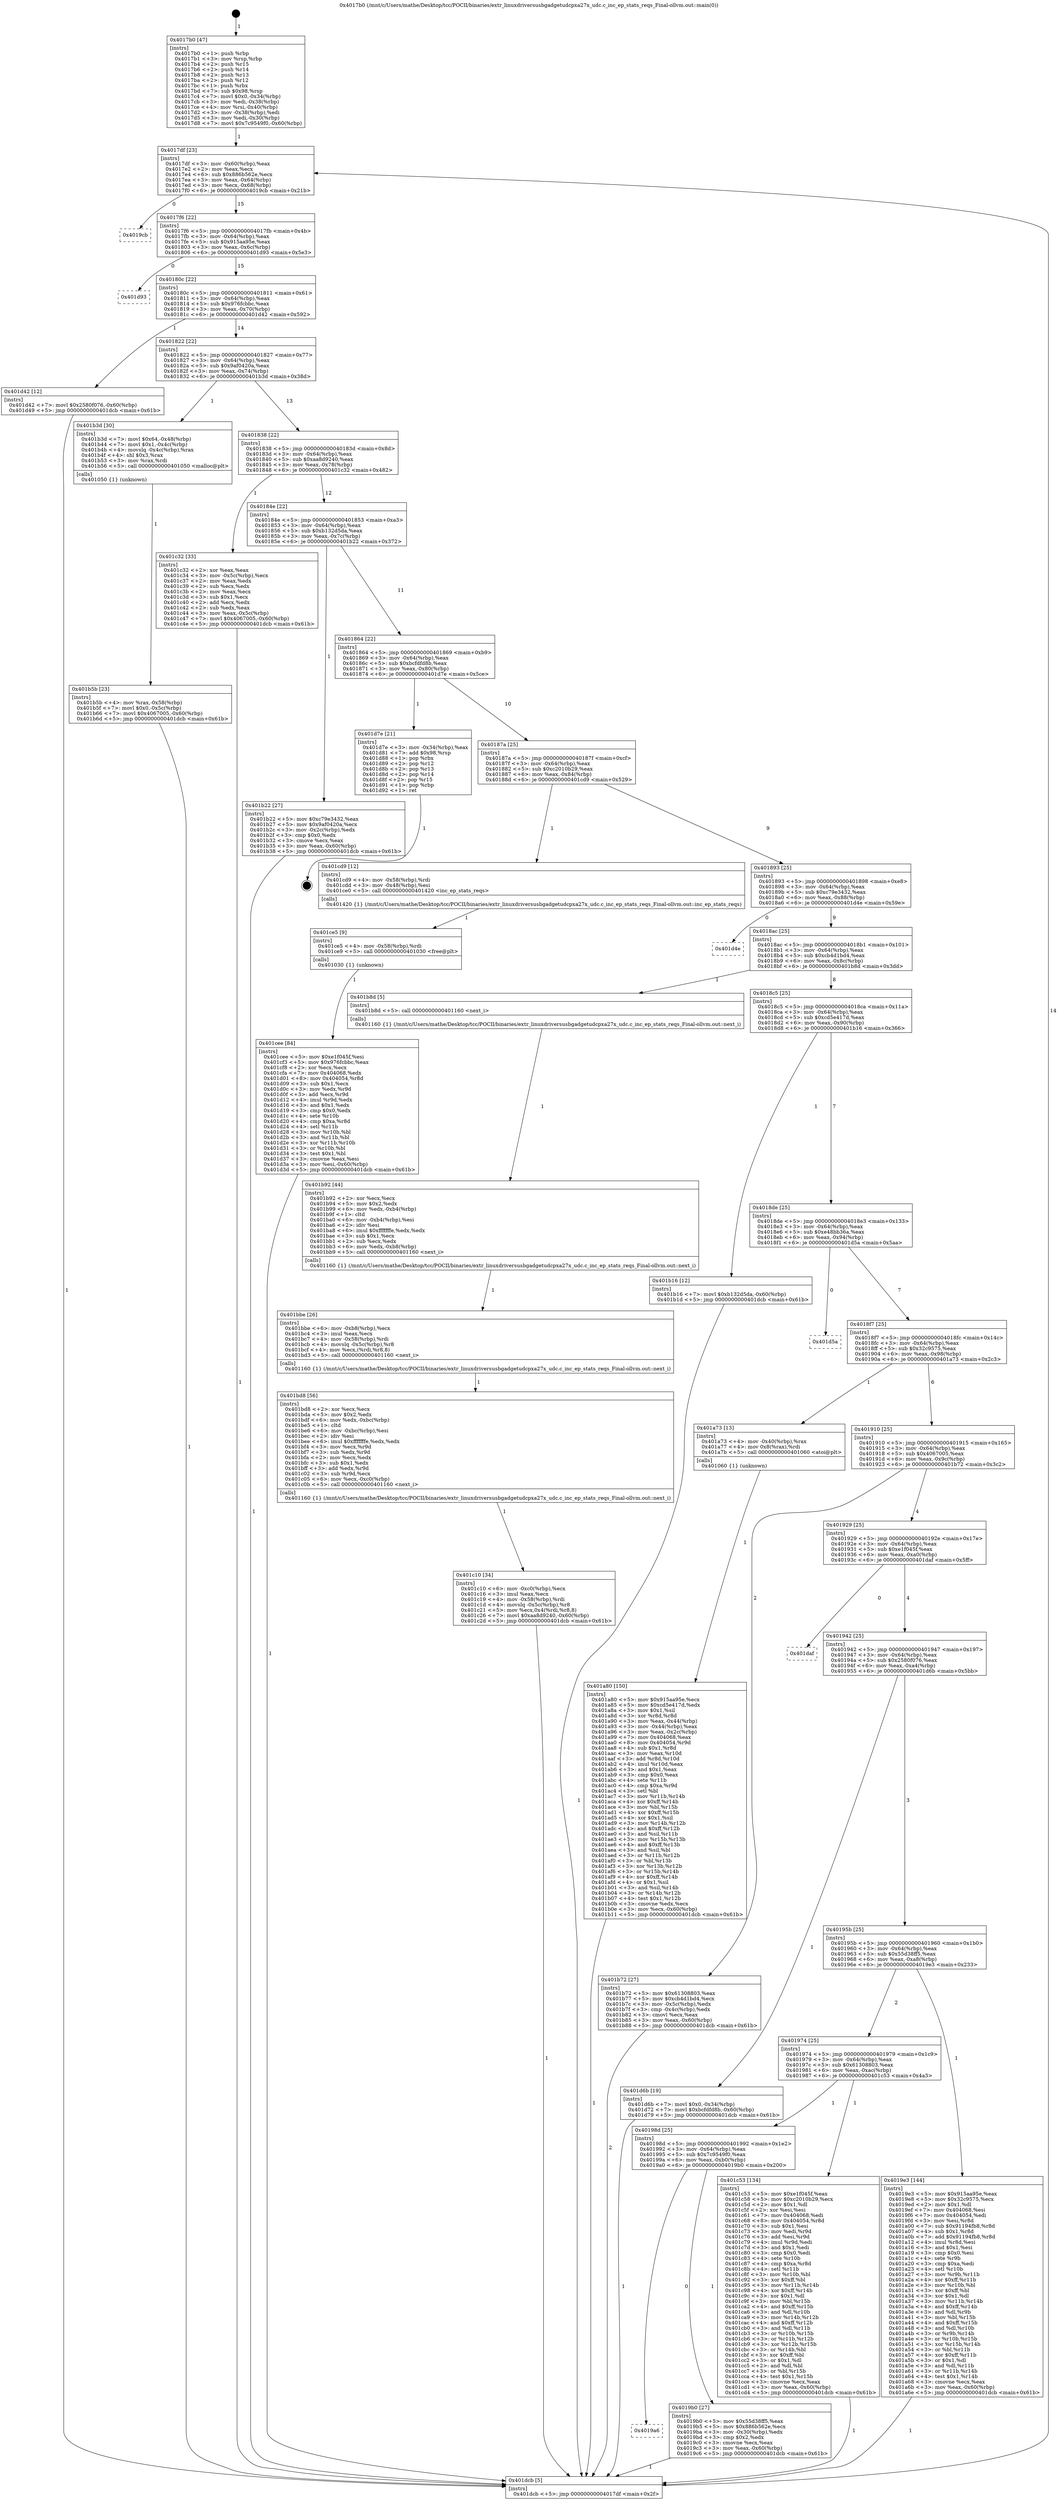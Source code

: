 digraph "0x4017b0" {
  label = "0x4017b0 (/mnt/c/Users/mathe/Desktop/tcc/POCII/binaries/extr_linuxdriversusbgadgetudcpxa27x_udc.c_inc_ep_stats_reqs_Final-ollvm.out::main(0))"
  labelloc = "t"
  node[shape=record]

  Entry [label="",width=0.3,height=0.3,shape=circle,fillcolor=black,style=filled]
  "0x4017df" [label="{
     0x4017df [23]\l
     | [instrs]\l
     &nbsp;&nbsp;0x4017df \<+3\>: mov -0x60(%rbp),%eax\l
     &nbsp;&nbsp;0x4017e2 \<+2\>: mov %eax,%ecx\l
     &nbsp;&nbsp;0x4017e4 \<+6\>: sub $0x886b562e,%ecx\l
     &nbsp;&nbsp;0x4017ea \<+3\>: mov %eax,-0x64(%rbp)\l
     &nbsp;&nbsp;0x4017ed \<+3\>: mov %ecx,-0x68(%rbp)\l
     &nbsp;&nbsp;0x4017f0 \<+6\>: je 00000000004019cb \<main+0x21b\>\l
  }"]
  "0x4019cb" [label="{
     0x4019cb\l
  }", style=dashed]
  "0x4017f6" [label="{
     0x4017f6 [22]\l
     | [instrs]\l
     &nbsp;&nbsp;0x4017f6 \<+5\>: jmp 00000000004017fb \<main+0x4b\>\l
     &nbsp;&nbsp;0x4017fb \<+3\>: mov -0x64(%rbp),%eax\l
     &nbsp;&nbsp;0x4017fe \<+5\>: sub $0x915aa95e,%eax\l
     &nbsp;&nbsp;0x401803 \<+3\>: mov %eax,-0x6c(%rbp)\l
     &nbsp;&nbsp;0x401806 \<+6\>: je 0000000000401d93 \<main+0x5e3\>\l
  }"]
  Exit [label="",width=0.3,height=0.3,shape=circle,fillcolor=black,style=filled,peripheries=2]
  "0x401d93" [label="{
     0x401d93\l
  }", style=dashed]
  "0x40180c" [label="{
     0x40180c [22]\l
     | [instrs]\l
     &nbsp;&nbsp;0x40180c \<+5\>: jmp 0000000000401811 \<main+0x61\>\l
     &nbsp;&nbsp;0x401811 \<+3\>: mov -0x64(%rbp),%eax\l
     &nbsp;&nbsp;0x401814 \<+5\>: sub $0x976fcbbc,%eax\l
     &nbsp;&nbsp;0x401819 \<+3\>: mov %eax,-0x70(%rbp)\l
     &nbsp;&nbsp;0x40181c \<+6\>: je 0000000000401d42 \<main+0x592\>\l
  }"]
  "0x401cee" [label="{
     0x401cee [84]\l
     | [instrs]\l
     &nbsp;&nbsp;0x401cee \<+5\>: mov $0xe1f045f,%esi\l
     &nbsp;&nbsp;0x401cf3 \<+5\>: mov $0x976fcbbc,%eax\l
     &nbsp;&nbsp;0x401cf8 \<+2\>: xor %ecx,%ecx\l
     &nbsp;&nbsp;0x401cfa \<+7\>: mov 0x404068,%edx\l
     &nbsp;&nbsp;0x401d01 \<+8\>: mov 0x404054,%r8d\l
     &nbsp;&nbsp;0x401d09 \<+3\>: sub $0x1,%ecx\l
     &nbsp;&nbsp;0x401d0c \<+3\>: mov %edx,%r9d\l
     &nbsp;&nbsp;0x401d0f \<+3\>: add %ecx,%r9d\l
     &nbsp;&nbsp;0x401d12 \<+4\>: imul %r9d,%edx\l
     &nbsp;&nbsp;0x401d16 \<+3\>: and $0x1,%edx\l
     &nbsp;&nbsp;0x401d19 \<+3\>: cmp $0x0,%edx\l
     &nbsp;&nbsp;0x401d1c \<+4\>: sete %r10b\l
     &nbsp;&nbsp;0x401d20 \<+4\>: cmp $0xa,%r8d\l
     &nbsp;&nbsp;0x401d24 \<+4\>: setl %r11b\l
     &nbsp;&nbsp;0x401d28 \<+3\>: mov %r10b,%bl\l
     &nbsp;&nbsp;0x401d2b \<+3\>: and %r11b,%bl\l
     &nbsp;&nbsp;0x401d2e \<+3\>: xor %r11b,%r10b\l
     &nbsp;&nbsp;0x401d31 \<+3\>: or %r10b,%bl\l
     &nbsp;&nbsp;0x401d34 \<+3\>: test $0x1,%bl\l
     &nbsp;&nbsp;0x401d37 \<+3\>: cmovne %eax,%esi\l
     &nbsp;&nbsp;0x401d3a \<+3\>: mov %esi,-0x60(%rbp)\l
     &nbsp;&nbsp;0x401d3d \<+5\>: jmp 0000000000401dcb \<main+0x61b\>\l
  }"]
  "0x401d42" [label="{
     0x401d42 [12]\l
     | [instrs]\l
     &nbsp;&nbsp;0x401d42 \<+7\>: movl $0x2580f076,-0x60(%rbp)\l
     &nbsp;&nbsp;0x401d49 \<+5\>: jmp 0000000000401dcb \<main+0x61b\>\l
  }"]
  "0x401822" [label="{
     0x401822 [22]\l
     | [instrs]\l
     &nbsp;&nbsp;0x401822 \<+5\>: jmp 0000000000401827 \<main+0x77\>\l
     &nbsp;&nbsp;0x401827 \<+3\>: mov -0x64(%rbp),%eax\l
     &nbsp;&nbsp;0x40182a \<+5\>: sub $0x9af0420a,%eax\l
     &nbsp;&nbsp;0x40182f \<+3\>: mov %eax,-0x74(%rbp)\l
     &nbsp;&nbsp;0x401832 \<+6\>: je 0000000000401b3d \<main+0x38d\>\l
  }"]
  "0x401ce5" [label="{
     0x401ce5 [9]\l
     | [instrs]\l
     &nbsp;&nbsp;0x401ce5 \<+4\>: mov -0x58(%rbp),%rdi\l
     &nbsp;&nbsp;0x401ce9 \<+5\>: call 0000000000401030 \<free@plt\>\l
     | [calls]\l
     &nbsp;&nbsp;0x401030 \{1\} (unknown)\l
  }"]
  "0x401b3d" [label="{
     0x401b3d [30]\l
     | [instrs]\l
     &nbsp;&nbsp;0x401b3d \<+7\>: movl $0x64,-0x48(%rbp)\l
     &nbsp;&nbsp;0x401b44 \<+7\>: movl $0x1,-0x4c(%rbp)\l
     &nbsp;&nbsp;0x401b4b \<+4\>: movslq -0x4c(%rbp),%rax\l
     &nbsp;&nbsp;0x401b4f \<+4\>: shl $0x3,%rax\l
     &nbsp;&nbsp;0x401b53 \<+3\>: mov %rax,%rdi\l
     &nbsp;&nbsp;0x401b56 \<+5\>: call 0000000000401050 \<malloc@plt\>\l
     | [calls]\l
     &nbsp;&nbsp;0x401050 \{1\} (unknown)\l
  }"]
  "0x401838" [label="{
     0x401838 [22]\l
     | [instrs]\l
     &nbsp;&nbsp;0x401838 \<+5\>: jmp 000000000040183d \<main+0x8d\>\l
     &nbsp;&nbsp;0x40183d \<+3\>: mov -0x64(%rbp),%eax\l
     &nbsp;&nbsp;0x401840 \<+5\>: sub $0xaa8d9240,%eax\l
     &nbsp;&nbsp;0x401845 \<+3\>: mov %eax,-0x78(%rbp)\l
     &nbsp;&nbsp;0x401848 \<+6\>: je 0000000000401c32 \<main+0x482\>\l
  }"]
  "0x401c10" [label="{
     0x401c10 [34]\l
     | [instrs]\l
     &nbsp;&nbsp;0x401c10 \<+6\>: mov -0xc0(%rbp),%ecx\l
     &nbsp;&nbsp;0x401c16 \<+3\>: imul %eax,%ecx\l
     &nbsp;&nbsp;0x401c19 \<+4\>: mov -0x58(%rbp),%rdi\l
     &nbsp;&nbsp;0x401c1d \<+4\>: movslq -0x5c(%rbp),%r8\l
     &nbsp;&nbsp;0x401c21 \<+5\>: mov %ecx,0x4(%rdi,%r8,8)\l
     &nbsp;&nbsp;0x401c26 \<+7\>: movl $0xaa8d9240,-0x60(%rbp)\l
     &nbsp;&nbsp;0x401c2d \<+5\>: jmp 0000000000401dcb \<main+0x61b\>\l
  }"]
  "0x401c32" [label="{
     0x401c32 [33]\l
     | [instrs]\l
     &nbsp;&nbsp;0x401c32 \<+2\>: xor %eax,%eax\l
     &nbsp;&nbsp;0x401c34 \<+3\>: mov -0x5c(%rbp),%ecx\l
     &nbsp;&nbsp;0x401c37 \<+2\>: mov %eax,%edx\l
     &nbsp;&nbsp;0x401c39 \<+2\>: sub %ecx,%edx\l
     &nbsp;&nbsp;0x401c3b \<+2\>: mov %eax,%ecx\l
     &nbsp;&nbsp;0x401c3d \<+3\>: sub $0x1,%ecx\l
     &nbsp;&nbsp;0x401c40 \<+2\>: add %ecx,%edx\l
     &nbsp;&nbsp;0x401c42 \<+2\>: sub %edx,%eax\l
     &nbsp;&nbsp;0x401c44 \<+3\>: mov %eax,-0x5c(%rbp)\l
     &nbsp;&nbsp;0x401c47 \<+7\>: movl $0x4067005,-0x60(%rbp)\l
     &nbsp;&nbsp;0x401c4e \<+5\>: jmp 0000000000401dcb \<main+0x61b\>\l
  }"]
  "0x40184e" [label="{
     0x40184e [22]\l
     | [instrs]\l
     &nbsp;&nbsp;0x40184e \<+5\>: jmp 0000000000401853 \<main+0xa3\>\l
     &nbsp;&nbsp;0x401853 \<+3\>: mov -0x64(%rbp),%eax\l
     &nbsp;&nbsp;0x401856 \<+5\>: sub $0xb132d5da,%eax\l
     &nbsp;&nbsp;0x40185b \<+3\>: mov %eax,-0x7c(%rbp)\l
     &nbsp;&nbsp;0x40185e \<+6\>: je 0000000000401b22 \<main+0x372\>\l
  }"]
  "0x401bd8" [label="{
     0x401bd8 [56]\l
     | [instrs]\l
     &nbsp;&nbsp;0x401bd8 \<+2\>: xor %ecx,%ecx\l
     &nbsp;&nbsp;0x401bda \<+5\>: mov $0x2,%edx\l
     &nbsp;&nbsp;0x401bdf \<+6\>: mov %edx,-0xbc(%rbp)\l
     &nbsp;&nbsp;0x401be5 \<+1\>: cltd\l
     &nbsp;&nbsp;0x401be6 \<+6\>: mov -0xbc(%rbp),%esi\l
     &nbsp;&nbsp;0x401bec \<+2\>: idiv %esi\l
     &nbsp;&nbsp;0x401bee \<+6\>: imul $0xfffffffe,%edx,%edx\l
     &nbsp;&nbsp;0x401bf4 \<+3\>: mov %ecx,%r9d\l
     &nbsp;&nbsp;0x401bf7 \<+3\>: sub %edx,%r9d\l
     &nbsp;&nbsp;0x401bfa \<+2\>: mov %ecx,%edx\l
     &nbsp;&nbsp;0x401bfc \<+3\>: sub $0x1,%edx\l
     &nbsp;&nbsp;0x401bff \<+3\>: add %edx,%r9d\l
     &nbsp;&nbsp;0x401c02 \<+3\>: sub %r9d,%ecx\l
     &nbsp;&nbsp;0x401c05 \<+6\>: mov %ecx,-0xc0(%rbp)\l
     &nbsp;&nbsp;0x401c0b \<+5\>: call 0000000000401160 \<next_i\>\l
     | [calls]\l
     &nbsp;&nbsp;0x401160 \{1\} (/mnt/c/Users/mathe/Desktop/tcc/POCII/binaries/extr_linuxdriversusbgadgetudcpxa27x_udc.c_inc_ep_stats_reqs_Final-ollvm.out::next_i)\l
  }"]
  "0x401b22" [label="{
     0x401b22 [27]\l
     | [instrs]\l
     &nbsp;&nbsp;0x401b22 \<+5\>: mov $0xc79e3432,%eax\l
     &nbsp;&nbsp;0x401b27 \<+5\>: mov $0x9af0420a,%ecx\l
     &nbsp;&nbsp;0x401b2c \<+3\>: mov -0x2c(%rbp),%edx\l
     &nbsp;&nbsp;0x401b2f \<+3\>: cmp $0x0,%edx\l
     &nbsp;&nbsp;0x401b32 \<+3\>: cmove %ecx,%eax\l
     &nbsp;&nbsp;0x401b35 \<+3\>: mov %eax,-0x60(%rbp)\l
     &nbsp;&nbsp;0x401b38 \<+5\>: jmp 0000000000401dcb \<main+0x61b\>\l
  }"]
  "0x401864" [label="{
     0x401864 [22]\l
     | [instrs]\l
     &nbsp;&nbsp;0x401864 \<+5\>: jmp 0000000000401869 \<main+0xb9\>\l
     &nbsp;&nbsp;0x401869 \<+3\>: mov -0x64(%rbp),%eax\l
     &nbsp;&nbsp;0x40186c \<+5\>: sub $0xbcfdfd8b,%eax\l
     &nbsp;&nbsp;0x401871 \<+3\>: mov %eax,-0x80(%rbp)\l
     &nbsp;&nbsp;0x401874 \<+6\>: je 0000000000401d7e \<main+0x5ce\>\l
  }"]
  "0x401bbe" [label="{
     0x401bbe [26]\l
     | [instrs]\l
     &nbsp;&nbsp;0x401bbe \<+6\>: mov -0xb8(%rbp),%ecx\l
     &nbsp;&nbsp;0x401bc4 \<+3\>: imul %eax,%ecx\l
     &nbsp;&nbsp;0x401bc7 \<+4\>: mov -0x58(%rbp),%rdi\l
     &nbsp;&nbsp;0x401bcb \<+4\>: movslq -0x5c(%rbp),%r8\l
     &nbsp;&nbsp;0x401bcf \<+4\>: mov %ecx,(%rdi,%r8,8)\l
     &nbsp;&nbsp;0x401bd3 \<+5\>: call 0000000000401160 \<next_i\>\l
     | [calls]\l
     &nbsp;&nbsp;0x401160 \{1\} (/mnt/c/Users/mathe/Desktop/tcc/POCII/binaries/extr_linuxdriversusbgadgetudcpxa27x_udc.c_inc_ep_stats_reqs_Final-ollvm.out::next_i)\l
  }"]
  "0x401d7e" [label="{
     0x401d7e [21]\l
     | [instrs]\l
     &nbsp;&nbsp;0x401d7e \<+3\>: mov -0x34(%rbp),%eax\l
     &nbsp;&nbsp;0x401d81 \<+7\>: add $0x98,%rsp\l
     &nbsp;&nbsp;0x401d88 \<+1\>: pop %rbx\l
     &nbsp;&nbsp;0x401d89 \<+2\>: pop %r12\l
     &nbsp;&nbsp;0x401d8b \<+2\>: pop %r13\l
     &nbsp;&nbsp;0x401d8d \<+2\>: pop %r14\l
     &nbsp;&nbsp;0x401d8f \<+2\>: pop %r15\l
     &nbsp;&nbsp;0x401d91 \<+1\>: pop %rbp\l
     &nbsp;&nbsp;0x401d92 \<+1\>: ret\l
  }"]
  "0x40187a" [label="{
     0x40187a [25]\l
     | [instrs]\l
     &nbsp;&nbsp;0x40187a \<+5\>: jmp 000000000040187f \<main+0xcf\>\l
     &nbsp;&nbsp;0x40187f \<+3\>: mov -0x64(%rbp),%eax\l
     &nbsp;&nbsp;0x401882 \<+5\>: sub $0xc2010b29,%eax\l
     &nbsp;&nbsp;0x401887 \<+6\>: mov %eax,-0x84(%rbp)\l
     &nbsp;&nbsp;0x40188d \<+6\>: je 0000000000401cd9 \<main+0x529\>\l
  }"]
  "0x401b92" [label="{
     0x401b92 [44]\l
     | [instrs]\l
     &nbsp;&nbsp;0x401b92 \<+2\>: xor %ecx,%ecx\l
     &nbsp;&nbsp;0x401b94 \<+5\>: mov $0x2,%edx\l
     &nbsp;&nbsp;0x401b99 \<+6\>: mov %edx,-0xb4(%rbp)\l
     &nbsp;&nbsp;0x401b9f \<+1\>: cltd\l
     &nbsp;&nbsp;0x401ba0 \<+6\>: mov -0xb4(%rbp),%esi\l
     &nbsp;&nbsp;0x401ba6 \<+2\>: idiv %esi\l
     &nbsp;&nbsp;0x401ba8 \<+6\>: imul $0xfffffffe,%edx,%edx\l
     &nbsp;&nbsp;0x401bae \<+3\>: sub $0x1,%ecx\l
     &nbsp;&nbsp;0x401bb1 \<+2\>: sub %ecx,%edx\l
     &nbsp;&nbsp;0x401bb3 \<+6\>: mov %edx,-0xb8(%rbp)\l
     &nbsp;&nbsp;0x401bb9 \<+5\>: call 0000000000401160 \<next_i\>\l
     | [calls]\l
     &nbsp;&nbsp;0x401160 \{1\} (/mnt/c/Users/mathe/Desktop/tcc/POCII/binaries/extr_linuxdriversusbgadgetudcpxa27x_udc.c_inc_ep_stats_reqs_Final-ollvm.out::next_i)\l
  }"]
  "0x401cd9" [label="{
     0x401cd9 [12]\l
     | [instrs]\l
     &nbsp;&nbsp;0x401cd9 \<+4\>: mov -0x58(%rbp),%rdi\l
     &nbsp;&nbsp;0x401cdd \<+3\>: mov -0x48(%rbp),%esi\l
     &nbsp;&nbsp;0x401ce0 \<+5\>: call 0000000000401420 \<inc_ep_stats_reqs\>\l
     | [calls]\l
     &nbsp;&nbsp;0x401420 \{1\} (/mnt/c/Users/mathe/Desktop/tcc/POCII/binaries/extr_linuxdriversusbgadgetudcpxa27x_udc.c_inc_ep_stats_reqs_Final-ollvm.out::inc_ep_stats_reqs)\l
  }"]
  "0x401893" [label="{
     0x401893 [25]\l
     | [instrs]\l
     &nbsp;&nbsp;0x401893 \<+5\>: jmp 0000000000401898 \<main+0xe8\>\l
     &nbsp;&nbsp;0x401898 \<+3\>: mov -0x64(%rbp),%eax\l
     &nbsp;&nbsp;0x40189b \<+5\>: sub $0xc79e3432,%eax\l
     &nbsp;&nbsp;0x4018a0 \<+6\>: mov %eax,-0x88(%rbp)\l
     &nbsp;&nbsp;0x4018a6 \<+6\>: je 0000000000401d4e \<main+0x59e\>\l
  }"]
  "0x401b5b" [label="{
     0x401b5b [23]\l
     | [instrs]\l
     &nbsp;&nbsp;0x401b5b \<+4\>: mov %rax,-0x58(%rbp)\l
     &nbsp;&nbsp;0x401b5f \<+7\>: movl $0x0,-0x5c(%rbp)\l
     &nbsp;&nbsp;0x401b66 \<+7\>: movl $0x4067005,-0x60(%rbp)\l
     &nbsp;&nbsp;0x401b6d \<+5\>: jmp 0000000000401dcb \<main+0x61b\>\l
  }"]
  "0x401d4e" [label="{
     0x401d4e\l
  }", style=dashed]
  "0x4018ac" [label="{
     0x4018ac [25]\l
     | [instrs]\l
     &nbsp;&nbsp;0x4018ac \<+5\>: jmp 00000000004018b1 \<main+0x101\>\l
     &nbsp;&nbsp;0x4018b1 \<+3\>: mov -0x64(%rbp),%eax\l
     &nbsp;&nbsp;0x4018b4 \<+5\>: sub $0xcb4d1bd4,%eax\l
     &nbsp;&nbsp;0x4018b9 \<+6\>: mov %eax,-0x8c(%rbp)\l
     &nbsp;&nbsp;0x4018bf \<+6\>: je 0000000000401b8d \<main+0x3dd\>\l
  }"]
  "0x401a80" [label="{
     0x401a80 [150]\l
     | [instrs]\l
     &nbsp;&nbsp;0x401a80 \<+5\>: mov $0x915aa95e,%ecx\l
     &nbsp;&nbsp;0x401a85 \<+5\>: mov $0xcd5e417d,%edx\l
     &nbsp;&nbsp;0x401a8a \<+3\>: mov $0x1,%sil\l
     &nbsp;&nbsp;0x401a8d \<+3\>: xor %r8d,%r8d\l
     &nbsp;&nbsp;0x401a90 \<+3\>: mov %eax,-0x44(%rbp)\l
     &nbsp;&nbsp;0x401a93 \<+3\>: mov -0x44(%rbp),%eax\l
     &nbsp;&nbsp;0x401a96 \<+3\>: mov %eax,-0x2c(%rbp)\l
     &nbsp;&nbsp;0x401a99 \<+7\>: mov 0x404068,%eax\l
     &nbsp;&nbsp;0x401aa0 \<+8\>: mov 0x404054,%r9d\l
     &nbsp;&nbsp;0x401aa8 \<+4\>: sub $0x1,%r8d\l
     &nbsp;&nbsp;0x401aac \<+3\>: mov %eax,%r10d\l
     &nbsp;&nbsp;0x401aaf \<+3\>: add %r8d,%r10d\l
     &nbsp;&nbsp;0x401ab2 \<+4\>: imul %r10d,%eax\l
     &nbsp;&nbsp;0x401ab6 \<+3\>: and $0x1,%eax\l
     &nbsp;&nbsp;0x401ab9 \<+3\>: cmp $0x0,%eax\l
     &nbsp;&nbsp;0x401abc \<+4\>: sete %r11b\l
     &nbsp;&nbsp;0x401ac0 \<+4\>: cmp $0xa,%r9d\l
     &nbsp;&nbsp;0x401ac4 \<+3\>: setl %bl\l
     &nbsp;&nbsp;0x401ac7 \<+3\>: mov %r11b,%r14b\l
     &nbsp;&nbsp;0x401aca \<+4\>: xor $0xff,%r14b\l
     &nbsp;&nbsp;0x401ace \<+3\>: mov %bl,%r15b\l
     &nbsp;&nbsp;0x401ad1 \<+4\>: xor $0xff,%r15b\l
     &nbsp;&nbsp;0x401ad5 \<+4\>: xor $0x1,%sil\l
     &nbsp;&nbsp;0x401ad9 \<+3\>: mov %r14b,%r12b\l
     &nbsp;&nbsp;0x401adc \<+4\>: and $0xff,%r12b\l
     &nbsp;&nbsp;0x401ae0 \<+3\>: and %sil,%r11b\l
     &nbsp;&nbsp;0x401ae3 \<+3\>: mov %r15b,%r13b\l
     &nbsp;&nbsp;0x401ae6 \<+4\>: and $0xff,%r13b\l
     &nbsp;&nbsp;0x401aea \<+3\>: and %sil,%bl\l
     &nbsp;&nbsp;0x401aed \<+3\>: or %r11b,%r12b\l
     &nbsp;&nbsp;0x401af0 \<+3\>: or %bl,%r13b\l
     &nbsp;&nbsp;0x401af3 \<+3\>: xor %r13b,%r12b\l
     &nbsp;&nbsp;0x401af6 \<+3\>: or %r15b,%r14b\l
     &nbsp;&nbsp;0x401af9 \<+4\>: xor $0xff,%r14b\l
     &nbsp;&nbsp;0x401afd \<+4\>: or $0x1,%sil\l
     &nbsp;&nbsp;0x401b01 \<+3\>: and %sil,%r14b\l
     &nbsp;&nbsp;0x401b04 \<+3\>: or %r14b,%r12b\l
     &nbsp;&nbsp;0x401b07 \<+4\>: test $0x1,%r12b\l
     &nbsp;&nbsp;0x401b0b \<+3\>: cmovne %edx,%ecx\l
     &nbsp;&nbsp;0x401b0e \<+3\>: mov %ecx,-0x60(%rbp)\l
     &nbsp;&nbsp;0x401b11 \<+5\>: jmp 0000000000401dcb \<main+0x61b\>\l
  }"]
  "0x401b8d" [label="{
     0x401b8d [5]\l
     | [instrs]\l
     &nbsp;&nbsp;0x401b8d \<+5\>: call 0000000000401160 \<next_i\>\l
     | [calls]\l
     &nbsp;&nbsp;0x401160 \{1\} (/mnt/c/Users/mathe/Desktop/tcc/POCII/binaries/extr_linuxdriversusbgadgetudcpxa27x_udc.c_inc_ep_stats_reqs_Final-ollvm.out::next_i)\l
  }"]
  "0x4018c5" [label="{
     0x4018c5 [25]\l
     | [instrs]\l
     &nbsp;&nbsp;0x4018c5 \<+5\>: jmp 00000000004018ca \<main+0x11a\>\l
     &nbsp;&nbsp;0x4018ca \<+3\>: mov -0x64(%rbp),%eax\l
     &nbsp;&nbsp;0x4018cd \<+5\>: sub $0xcd5e417d,%eax\l
     &nbsp;&nbsp;0x4018d2 \<+6\>: mov %eax,-0x90(%rbp)\l
     &nbsp;&nbsp;0x4018d8 \<+6\>: je 0000000000401b16 \<main+0x366\>\l
  }"]
  "0x4017b0" [label="{
     0x4017b0 [47]\l
     | [instrs]\l
     &nbsp;&nbsp;0x4017b0 \<+1\>: push %rbp\l
     &nbsp;&nbsp;0x4017b1 \<+3\>: mov %rsp,%rbp\l
     &nbsp;&nbsp;0x4017b4 \<+2\>: push %r15\l
     &nbsp;&nbsp;0x4017b6 \<+2\>: push %r14\l
     &nbsp;&nbsp;0x4017b8 \<+2\>: push %r13\l
     &nbsp;&nbsp;0x4017ba \<+2\>: push %r12\l
     &nbsp;&nbsp;0x4017bc \<+1\>: push %rbx\l
     &nbsp;&nbsp;0x4017bd \<+7\>: sub $0x98,%rsp\l
     &nbsp;&nbsp;0x4017c4 \<+7\>: movl $0x0,-0x34(%rbp)\l
     &nbsp;&nbsp;0x4017cb \<+3\>: mov %edi,-0x38(%rbp)\l
     &nbsp;&nbsp;0x4017ce \<+4\>: mov %rsi,-0x40(%rbp)\l
     &nbsp;&nbsp;0x4017d2 \<+3\>: mov -0x38(%rbp),%edi\l
     &nbsp;&nbsp;0x4017d5 \<+3\>: mov %edi,-0x30(%rbp)\l
     &nbsp;&nbsp;0x4017d8 \<+7\>: movl $0x7c9549f0,-0x60(%rbp)\l
  }"]
  "0x401b16" [label="{
     0x401b16 [12]\l
     | [instrs]\l
     &nbsp;&nbsp;0x401b16 \<+7\>: movl $0xb132d5da,-0x60(%rbp)\l
     &nbsp;&nbsp;0x401b1d \<+5\>: jmp 0000000000401dcb \<main+0x61b\>\l
  }"]
  "0x4018de" [label="{
     0x4018de [25]\l
     | [instrs]\l
     &nbsp;&nbsp;0x4018de \<+5\>: jmp 00000000004018e3 \<main+0x133\>\l
     &nbsp;&nbsp;0x4018e3 \<+3\>: mov -0x64(%rbp),%eax\l
     &nbsp;&nbsp;0x4018e6 \<+5\>: sub $0xe48bb36a,%eax\l
     &nbsp;&nbsp;0x4018eb \<+6\>: mov %eax,-0x94(%rbp)\l
     &nbsp;&nbsp;0x4018f1 \<+6\>: je 0000000000401d5a \<main+0x5aa\>\l
  }"]
  "0x401dcb" [label="{
     0x401dcb [5]\l
     | [instrs]\l
     &nbsp;&nbsp;0x401dcb \<+5\>: jmp 00000000004017df \<main+0x2f\>\l
  }"]
  "0x401d5a" [label="{
     0x401d5a\l
  }", style=dashed]
  "0x4018f7" [label="{
     0x4018f7 [25]\l
     | [instrs]\l
     &nbsp;&nbsp;0x4018f7 \<+5\>: jmp 00000000004018fc \<main+0x14c\>\l
     &nbsp;&nbsp;0x4018fc \<+3\>: mov -0x64(%rbp),%eax\l
     &nbsp;&nbsp;0x4018ff \<+5\>: sub $0x32c9575,%eax\l
     &nbsp;&nbsp;0x401904 \<+6\>: mov %eax,-0x98(%rbp)\l
     &nbsp;&nbsp;0x40190a \<+6\>: je 0000000000401a73 \<main+0x2c3\>\l
  }"]
  "0x4019a6" [label="{
     0x4019a6\l
  }", style=dashed]
  "0x401a73" [label="{
     0x401a73 [13]\l
     | [instrs]\l
     &nbsp;&nbsp;0x401a73 \<+4\>: mov -0x40(%rbp),%rax\l
     &nbsp;&nbsp;0x401a77 \<+4\>: mov 0x8(%rax),%rdi\l
     &nbsp;&nbsp;0x401a7b \<+5\>: call 0000000000401060 \<atoi@plt\>\l
     | [calls]\l
     &nbsp;&nbsp;0x401060 \{1\} (unknown)\l
  }"]
  "0x401910" [label="{
     0x401910 [25]\l
     | [instrs]\l
     &nbsp;&nbsp;0x401910 \<+5\>: jmp 0000000000401915 \<main+0x165\>\l
     &nbsp;&nbsp;0x401915 \<+3\>: mov -0x64(%rbp),%eax\l
     &nbsp;&nbsp;0x401918 \<+5\>: sub $0x4067005,%eax\l
     &nbsp;&nbsp;0x40191d \<+6\>: mov %eax,-0x9c(%rbp)\l
     &nbsp;&nbsp;0x401923 \<+6\>: je 0000000000401b72 \<main+0x3c2\>\l
  }"]
  "0x4019b0" [label="{
     0x4019b0 [27]\l
     | [instrs]\l
     &nbsp;&nbsp;0x4019b0 \<+5\>: mov $0x55d38ff5,%eax\l
     &nbsp;&nbsp;0x4019b5 \<+5\>: mov $0x886b562e,%ecx\l
     &nbsp;&nbsp;0x4019ba \<+3\>: mov -0x30(%rbp),%edx\l
     &nbsp;&nbsp;0x4019bd \<+3\>: cmp $0x2,%edx\l
     &nbsp;&nbsp;0x4019c0 \<+3\>: cmovne %ecx,%eax\l
     &nbsp;&nbsp;0x4019c3 \<+3\>: mov %eax,-0x60(%rbp)\l
     &nbsp;&nbsp;0x4019c6 \<+5\>: jmp 0000000000401dcb \<main+0x61b\>\l
  }"]
  "0x401b72" [label="{
     0x401b72 [27]\l
     | [instrs]\l
     &nbsp;&nbsp;0x401b72 \<+5\>: mov $0x61308803,%eax\l
     &nbsp;&nbsp;0x401b77 \<+5\>: mov $0xcb4d1bd4,%ecx\l
     &nbsp;&nbsp;0x401b7c \<+3\>: mov -0x5c(%rbp),%edx\l
     &nbsp;&nbsp;0x401b7f \<+3\>: cmp -0x4c(%rbp),%edx\l
     &nbsp;&nbsp;0x401b82 \<+3\>: cmovl %ecx,%eax\l
     &nbsp;&nbsp;0x401b85 \<+3\>: mov %eax,-0x60(%rbp)\l
     &nbsp;&nbsp;0x401b88 \<+5\>: jmp 0000000000401dcb \<main+0x61b\>\l
  }"]
  "0x401929" [label="{
     0x401929 [25]\l
     | [instrs]\l
     &nbsp;&nbsp;0x401929 \<+5\>: jmp 000000000040192e \<main+0x17e\>\l
     &nbsp;&nbsp;0x40192e \<+3\>: mov -0x64(%rbp),%eax\l
     &nbsp;&nbsp;0x401931 \<+5\>: sub $0xe1f045f,%eax\l
     &nbsp;&nbsp;0x401936 \<+6\>: mov %eax,-0xa0(%rbp)\l
     &nbsp;&nbsp;0x40193c \<+6\>: je 0000000000401daf \<main+0x5ff\>\l
  }"]
  "0x40198d" [label="{
     0x40198d [25]\l
     | [instrs]\l
     &nbsp;&nbsp;0x40198d \<+5\>: jmp 0000000000401992 \<main+0x1e2\>\l
     &nbsp;&nbsp;0x401992 \<+3\>: mov -0x64(%rbp),%eax\l
     &nbsp;&nbsp;0x401995 \<+5\>: sub $0x7c9549f0,%eax\l
     &nbsp;&nbsp;0x40199a \<+6\>: mov %eax,-0xb0(%rbp)\l
     &nbsp;&nbsp;0x4019a0 \<+6\>: je 00000000004019b0 \<main+0x200\>\l
  }"]
  "0x401daf" [label="{
     0x401daf\l
  }", style=dashed]
  "0x401942" [label="{
     0x401942 [25]\l
     | [instrs]\l
     &nbsp;&nbsp;0x401942 \<+5\>: jmp 0000000000401947 \<main+0x197\>\l
     &nbsp;&nbsp;0x401947 \<+3\>: mov -0x64(%rbp),%eax\l
     &nbsp;&nbsp;0x40194a \<+5\>: sub $0x2580f076,%eax\l
     &nbsp;&nbsp;0x40194f \<+6\>: mov %eax,-0xa4(%rbp)\l
     &nbsp;&nbsp;0x401955 \<+6\>: je 0000000000401d6b \<main+0x5bb\>\l
  }"]
  "0x401c53" [label="{
     0x401c53 [134]\l
     | [instrs]\l
     &nbsp;&nbsp;0x401c53 \<+5\>: mov $0xe1f045f,%eax\l
     &nbsp;&nbsp;0x401c58 \<+5\>: mov $0xc2010b29,%ecx\l
     &nbsp;&nbsp;0x401c5d \<+2\>: mov $0x1,%dl\l
     &nbsp;&nbsp;0x401c5f \<+2\>: xor %esi,%esi\l
     &nbsp;&nbsp;0x401c61 \<+7\>: mov 0x404068,%edi\l
     &nbsp;&nbsp;0x401c68 \<+8\>: mov 0x404054,%r8d\l
     &nbsp;&nbsp;0x401c70 \<+3\>: sub $0x1,%esi\l
     &nbsp;&nbsp;0x401c73 \<+3\>: mov %edi,%r9d\l
     &nbsp;&nbsp;0x401c76 \<+3\>: add %esi,%r9d\l
     &nbsp;&nbsp;0x401c79 \<+4\>: imul %r9d,%edi\l
     &nbsp;&nbsp;0x401c7d \<+3\>: and $0x1,%edi\l
     &nbsp;&nbsp;0x401c80 \<+3\>: cmp $0x0,%edi\l
     &nbsp;&nbsp;0x401c83 \<+4\>: sete %r10b\l
     &nbsp;&nbsp;0x401c87 \<+4\>: cmp $0xa,%r8d\l
     &nbsp;&nbsp;0x401c8b \<+4\>: setl %r11b\l
     &nbsp;&nbsp;0x401c8f \<+3\>: mov %r10b,%bl\l
     &nbsp;&nbsp;0x401c92 \<+3\>: xor $0xff,%bl\l
     &nbsp;&nbsp;0x401c95 \<+3\>: mov %r11b,%r14b\l
     &nbsp;&nbsp;0x401c98 \<+4\>: xor $0xff,%r14b\l
     &nbsp;&nbsp;0x401c9c \<+3\>: xor $0x1,%dl\l
     &nbsp;&nbsp;0x401c9f \<+3\>: mov %bl,%r15b\l
     &nbsp;&nbsp;0x401ca2 \<+4\>: and $0xff,%r15b\l
     &nbsp;&nbsp;0x401ca6 \<+3\>: and %dl,%r10b\l
     &nbsp;&nbsp;0x401ca9 \<+3\>: mov %r14b,%r12b\l
     &nbsp;&nbsp;0x401cac \<+4\>: and $0xff,%r12b\l
     &nbsp;&nbsp;0x401cb0 \<+3\>: and %dl,%r11b\l
     &nbsp;&nbsp;0x401cb3 \<+3\>: or %r10b,%r15b\l
     &nbsp;&nbsp;0x401cb6 \<+3\>: or %r11b,%r12b\l
     &nbsp;&nbsp;0x401cb9 \<+3\>: xor %r12b,%r15b\l
     &nbsp;&nbsp;0x401cbc \<+3\>: or %r14b,%bl\l
     &nbsp;&nbsp;0x401cbf \<+3\>: xor $0xff,%bl\l
     &nbsp;&nbsp;0x401cc2 \<+3\>: or $0x1,%dl\l
     &nbsp;&nbsp;0x401cc5 \<+2\>: and %dl,%bl\l
     &nbsp;&nbsp;0x401cc7 \<+3\>: or %bl,%r15b\l
     &nbsp;&nbsp;0x401cca \<+4\>: test $0x1,%r15b\l
     &nbsp;&nbsp;0x401cce \<+3\>: cmovne %ecx,%eax\l
     &nbsp;&nbsp;0x401cd1 \<+3\>: mov %eax,-0x60(%rbp)\l
     &nbsp;&nbsp;0x401cd4 \<+5\>: jmp 0000000000401dcb \<main+0x61b\>\l
  }"]
  "0x401d6b" [label="{
     0x401d6b [19]\l
     | [instrs]\l
     &nbsp;&nbsp;0x401d6b \<+7\>: movl $0x0,-0x34(%rbp)\l
     &nbsp;&nbsp;0x401d72 \<+7\>: movl $0xbcfdfd8b,-0x60(%rbp)\l
     &nbsp;&nbsp;0x401d79 \<+5\>: jmp 0000000000401dcb \<main+0x61b\>\l
  }"]
  "0x40195b" [label="{
     0x40195b [25]\l
     | [instrs]\l
     &nbsp;&nbsp;0x40195b \<+5\>: jmp 0000000000401960 \<main+0x1b0\>\l
     &nbsp;&nbsp;0x401960 \<+3\>: mov -0x64(%rbp),%eax\l
     &nbsp;&nbsp;0x401963 \<+5\>: sub $0x55d38ff5,%eax\l
     &nbsp;&nbsp;0x401968 \<+6\>: mov %eax,-0xa8(%rbp)\l
     &nbsp;&nbsp;0x40196e \<+6\>: je 00000000004019e3 \<main+0x233\>\l
  }"]
  "0x401974" [label="{
     0x401974 [25]\l
     | [instrs]\l
     &nbsp;&nbsp;0x401974 \<+5\>: jmp 0000000000401979 \<main+0x1c9\>\l
     &nbsp;&nbsp;0x401979 \<+3\>: mov -0x64(%rbp),%eax\l
     &nbsp;&nbsp;0x40197c \<+5\>: sub $0x61308803,%eax\l
     &nbsp;&nbsp;0x401981 \<+6\>: mov %eax,-0xac(%rbp)\l
     &nbsp;&nbsp;0x401987 \<+6\>: je 0000000000401c53 \<main+0x4a3\>\l
  }"]
  "0x4019e3" [label="{
     0x4019e3 [144]\l
     | [instrs]\l
     &nbsp;&nbsp;0x4019e3 \<+5\>: mov $0x915aa95e,%eax\l
     &nbsp;&nbsp;0x4019e8 \<+5\>: mov $0x32c9575,%ecx\l
     &nbsp;&nbsp;0x4019ed \<+2\>: mov $0x1,%dl\l
     &nbsp;&nbsp;0x4019ef \<+7\>: mov 0x404068,%esi\l
     &nbsp;&nbsp;0x4019f6 \<+7\>: mov 0x404054,%edi\l
     &nbsp;&nbsp;0x4019fd \<+3\>: mov %esi,%r8d\l
     &nbsp;&nbsp;0x401a00 \<+7\>: sub $0x91194fb8,%r8d\l
     &nbsp;&nbsp;0x401a07 \<+4\>: sub $0x1,%r8d\l
     &nbsp;&nbsp;0x401a0b \<+7\>: add $0x91194fb8,%r8d\l
     &nbsp;&nbsp;0x401a12 \<+4\>: imul %r8d,%esi\l
     &nbsp;&nbsp;0x401a16 \<+3\>: and $0x1,%esi\l
     &nbsp;&nbsp;0x401a19 \<+3\>: cmp $0x0,%esi\l
     &nbsp;&nbsp;0x401a1c \<+4\>: sete %r9b\l
     &nbsp;&nbsp;0x401a20 \<+3\>: cmp $0xa,%edi\l
     &nbsp;&nbsp;0x401a23 \<+4\>: setl %r10b\l
     &nbsp;&nbsp;0x401a27 \<+3\>: mov %r9b,%r11b\l
     &nbsp;&nbsp;0x401a2a \<+4\>: xor $0xff,%r11b\l
     &nbsp;&nbsp;0x401a2e \<+3\>: mov %r10b,%bl\l
     &nbsp;&nbsp;0x401a31 \<+3\>: xor $0xff,%bl\l
     &nbsp;&nbsp;0x401a34 \<+3\>: xor $0x1,%dl\l
     &nbsp;&nbsp;0x401a37 \<+3\>: mov %r11b,%r14b\l
     &nbsp;&nbsp;0x401a3a \<+4\>: and $0xff,%r14b\l
     &nbsp;&nbsp;0x401a3e \<+3\>: and %dl,%r9b\l
     &nbsp;&nbsp;0x401a41 \<+3\>: mov %bl,%r15b\l
     &nbsp;&nbsp;0x401a44 \<+4\>: and $0xff,%r15b\l
     &nbsp;&nbsp;0x401a48 \<+3\>: and %dl,%r10b\l
     &nbsp;&nbsp;0x401a4b \<+3\>: or %r9b,%r14b\l
     &nbsp;&nbsp;0x401a4e \<+3\>: or %r10b,%r15b\l
     &nbsp;&nbsp;0x401a51 \<+3\>: xor %r15b,%r14b\l
     &nbsp;&nbsp;0x401a54 \<+3\>: or %bl,%r11b\l
     &nbsp;&nbsp;0x401a57 \<+4\>: xor $0xff,%r11b\l
     &nbsp;&nbsp;0x401a5b \<+3\>: or $0x1,%dl\l
     &nbsp;&nbsp;0x401a5e \<+3\>: and %dl,%r11b\l
     &nbsp;&nbsp;0x401a61 \<+3\>: or %r11b,%r14b\l
     &nbsp;&nbsp;0x401a64 \<+4\>: test $0x1,%r14b\l
     &nbsp;&nbsp;0x401a68 \<+3\>: cmovne %ecx,%eax\l
     &nbsp;&nbsp;0x401a6b \<+3\>: mov %eax,-0x60(%rbp)\l
     &nbsp;&nbsp;0x401a6e \<+5\>: jmp 0000000000401dcb \<main+0x61b\>\l
  }"]
  Entry -> "0x4017b0" [label=" 1"]
  "0x4017df" -> "0x4019cb" [label=" 0"]
  "0x4017df" -> "0x4017f6" [label=" 15"]
  "0x401d7e" -> Exit [label=" 1"]
  "0x4017f6" -> "0x401d93" [label=" 0"]
  "0x4017f6" -> "0x40180c" [label=" 15"]
  "0x401d6b" -> "0x401dcb" [label=" 1"]
  "0x40180c" -> "0x401d42" [label=" 1"]
  "0x40180c" -> "0x401822" [label=" 14"]
  "0x401d42" -> "0x401dcb" [label=" 1"]
  "0x401822" -> "0x401b3d" [label=" 1"]
  "0x401822" -> "0x401838" [label=" 13"]
  "0x401cee" -> "0x401dcb" [label=" 1"]
  "0x401838" -> "0x401c32" [label=" 1"]
  "0x401838" -> "0x40184e" [label=" 12"]
  "0x401ce5" -> "0x401cee" [label=" 1"]
  "0x40184e" -> "0x401b22" [label=" 1"]
  "0x40184e" -> "0x401864" [label=" 11"]
  "0x401cd9" -> "0x401ce5" [label=" 1"]
  "0x401864" -> "0x401d7e" [label=" 1"]
  "0x401864" -> "0x40187a" [label=" 10"]
  "0x401c53" -> "0x401dcb" [label=" 1"]
  "0x40187a" -> "0x401cd9" [label=" 1"]
  "0x40187a" -> "0x401893" [label=" 9"]
  "0x401c32" -> "0x401dcb" [label=" 1"]
  "0x401893" -> "0x401d4e" [label=" 0"]
  "0x401893" -> "0x4018ac" [label=" 9"]
  "0x401c10" -> "0x401dcb" [label=" 1"]
  "0x4018ac" -> "0x401b8d" [label=" 1"]
  "0x4018ac" -> "0x4018c5" [label=" 8"]
  "0x401bd8" -> "0x401c10" [label=" 1"]
  "0x4018c5" -> "0x401b16" [label=" 1"]
  "0x4018c5" -> "0x4018de" [label=" 7"]
  "0x401bbe" -> "0x401bd8" [label=" 1"]
  "0x4018de" -> "0x401d5a" [label=" 0"]
  "0x4018de" -> "0x4018f7" [label=" 7"]
  "0x401b92" -> "0x401bbe" [label=" 1"]
  "0x4018f7" -> "0x401a73" [label=" 1"]
  "0x4018f7" -> "0x401910" [label=" 6"]
  "0x401b8d" -> "0x401b92" [label=" 1"]
  "0x401910" -> "0x401b72" [label=" 2"]
  "0x401910" -> "0x401929" [label=" 4"]
  "0x401b72" -> "0x401dcb" [label=" 2"]
  "0x401929" -> "0x401daf" [label=" 0"]
  "0x401929" -> "0x401942" [label=" 4"]
  "0x401b3d" -> "0x401b5b" [label=" 1"]
  "0x401942" -> "0x401d6b" [label=" 1"]
  "0x401942" -> "0x40195b" [label=" 3"]
  "0x401b22" -> "0x401dcb" [label=" 1"]
  "0x40195b" -> "0x4019e3" [label=" 1"]
  "0x40195b" -> "0x401974" [label=" 2"]
  "0x401b16" -> "0x401dcb" [label=" 1"]
  "0x401974" -> "0x401c53" [label=" 1"]
  "0x401974" -> "0x40198d" [label=" 1"]
  "0x401b5b" -> "0x401dcb" [label=" 1"]
  "0x40198d" -> "0x4019b0" [label=" 1"]
  "0x40198d" -> "0x4019a6" [label=" 0"]
  "0x4019b0" -> "0x401dcb" [label=" 1"]
  "0x4017b0" -> "0x4017df" [label=" 1"]
  "0x401dcb" -> "0x4017df" [label=" 14"]
  "0x4019e3" -> "0x401dcb" [label=" 1"]
  "0x401a73" -> "0x401a80" [label=" 1"]
  "0x401a80" -> "0x401dcb" [label=" 1"]
}
